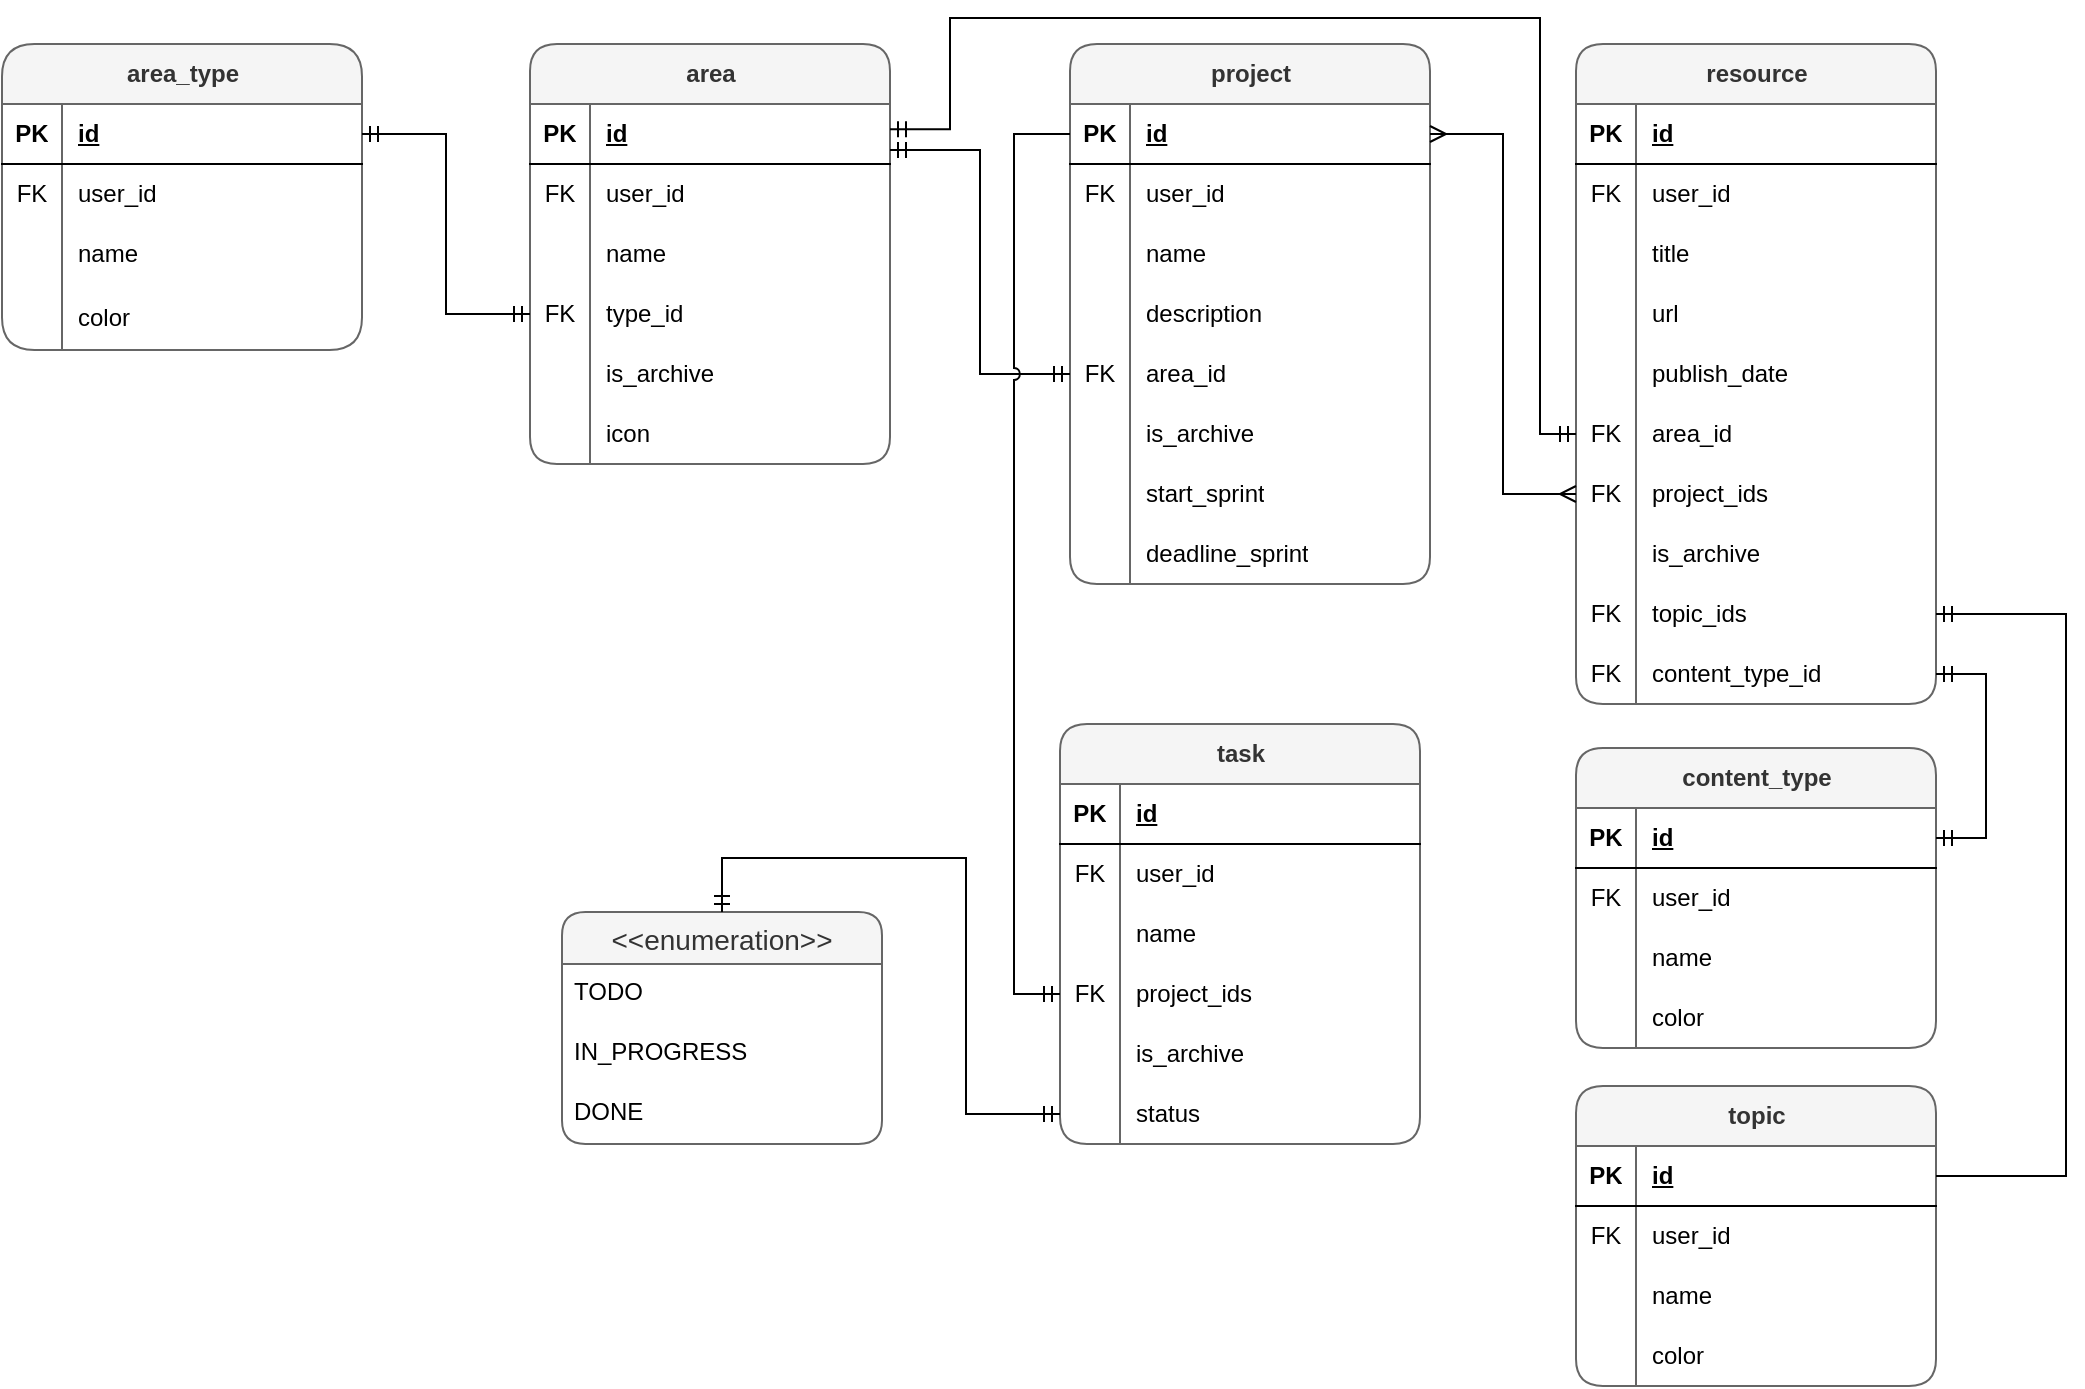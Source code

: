<mxfile version="24.5.3" type="github">
  <diagram name="Page-1" id="475lq_ZHObnLrSXJCvT6">
    <mxGraphModel dx="2850" dy="928" grid="0" gridSize="10" guides="1" tooltips="1" connect="1" arrows="1" fold="1" page="1" pageScale="1" pageWidth="1100" pageHeight="850" math="0" shadow="0">
      <root>
        <mxCell id="0" />
        <mxCell id="1" parent="0" />
        <mxCell id="WbMw0_wk4iSEC3Skr1HL-48" value="area" style="shape=table;startSize=30;container=1;collapsible=1;childLayout=tableLayout;fixedRows=1;rowLines=0;fontStyle=1;align=center;resizeLast=1;html=1;rounded=1;fillColor=#f5f5f5;fontColor=#333333;strokeColor=#666666;" vertex="1" parent="1">
          <mxGeometry x="-804" y="49" width="180" height="210" as="geometry" />
        </mxCell>
        <mxCell id="WbMw0_wk4iSEC3Skr1HL-49" value="" style="shape=tableRow;horizontal=0;startSize=0;swimlaneHead=0;swimlaneBody=0;fillColor=none;collapsible=0;dropTarget=0;points=[[0,0.5],[1,0.5]];portConstraint=eastwest;top=0;left=0;right=0;bottom=1;" vertex="1" parent="WbMw0_wk4iSEC3Skr1HL-48">
          <mxGeometry y="30" width="180" height="30" as="geometry" />
        </mxCell>
        <mxCell id="WbMw0_wk4iSEC3Skr1HL-50" value="PK" style="shape=partialRectangle;connectable=0;fillColor=none;top=0;left=0;bottom=0;right=0;fontStyle=1;overflow=hidden;whiteSpace=wrap;html=1;" vertex="1" parent="WbMw0_wk4iSEC3Skr1HL-49">
          <mxGeometry width="30" height="30" as="geometry">
            <mxRectangle width="30" height="30" as="alternateBounds" />
          </mxGeometry>
        </mxCell>
        <mxCell id="WbMw0_wk4iSEC3Skr1HL-51" value="id" style="shape=partialRectangle;connectable=0;fillColor=none;top=0;left=0;bottom=0;right=0;align=left;spacingLeft=6;fontStyle=5;overflow=hidden;whiteSpace=wrap;html=1;" vertex="1" parent="WbMw0_wk4iSEC3Skr1HL-49">
          <mxGeometry x="30" width="150" height="30" as="geometry">
            <mxRectangle width="150" height="30" as="alternateBounds" />
          </mxGeometry>
        </mxCell>
        <mxCell id="WbMw0_wk4iSEC3Skr1HL-52" value="" style="shape=tableRow;horizontal=0;startSize=0;swimlaneHead=0;swimlaneBody=0;fillColor=none;collapsible=0;dropTarget=0;points=[[0,0.5],[1,0.5]];portConstraint=eastwest;top=0;left=0;right=0;bottom=0;" vertex="1" parent="WbMw0_wk4iSEC3Skr1HL-48">
          <mxGeometry y="60" width="180" height="30" as="geometry" />
        </mxCell>
        <mxCell id="WbMw0_wk4iSEC3Skr1HL-53" value="FK" style="shape=partialRectangle;connectable=0;fillColor=none;top=0;left=0;bottom=0;right=0;editable=1;overflow=hidden;whiteSpace=wrap;html=1;" vertex="1" parent="WbMw0_wk4iSEC3Skr1HL-52">
          <mxGeometry width="30" height="30" as="geometry">
            <mxRectangle width="30" height="30" as="alternateBounds" />
          </mxGeometry>
        </mxCell>
        <mxCell id="WbMw0_wk4iSEC3Skr1HL-54" value="user_id" style="shape=partialRectangle;connectable=0;fillColor=none;top=0;left=0;bottom=0;right=0;align=left;spacingLeft=6;overflow=hidden;whiteSpace=wrap;html=1;" vertex="1" parent="WbMw0_wk4iSEC3Skr1HL-52">
          <mxGeometry x="30" width="150" height="30" as="geometry">
            <mxRectangle width="150" height="30" as="alternateBounds" />
          </mxGeometry>
        </mxCell>
        <mxCell id="WbMw0_wk4iSEC3Skr1HL-55" value="" style="shape=tableRow;horizontal=0;startSize=0;swimlaneHead=0;swimlaneBody=0;fillColor=none;collapsible=0;dropTarget=0;points=[[0,0.5],[1,0.5]];portConstraint=eastwest;top=0;left=0;right=0;bottom=0;" vertex="1" parent="WbMw0_wk4iSEC3Skr1HL-48">
          <mxGeometry y="90" width="180" height="30" as="geometry" />
        </mxCell>
        <mxCell id="WbMw0_wk4iSEC3Skr1HL-56" value="" style="shape=partialRectangle;connectable=0;fillColor=none;top=0;left=0;bottom=0;right=0;editable=1;overflow=hidden;whiteSpace=wrap;html=1;" vertex="1" parent="WbMw0_wk4iSEC3Skr1HL-55">
          <mxGeometry width="30" height="30" as="geometry">
            <mxRectangle width="30" height="30" as="alternateBounds" />
          </mxGeometry>
        </mxCell>
        <mxCell id="WbMw0_wk4iSEC3Skr1HL-57" value="name" style="shape=partialRectangle;connectable=0;fillColor=none;top=0;left=0;bottom=0;right=0;align=left;spacingLeft=6;overflow=hidden;whiteSpace=wrap;html=1;" vertex="1" parent="WbMw0_wk4iSEC3Skr1HL-55">
          <mxGeometry x="30" width="150" height="30" as="geometry">
            <mxRectangle width="150" height="30" as="alternateBounds" />
          </mxGeometry>
        </mxCell>
        <mxCell id="WbMw0_wk4iSEC3Skr1HL-58" value="" style="shape=tableRow;horizontal=0;startSize=0;swimlaneHead=0;swimlaneBody=0;fillColor=none;collapsible=0;dropTarget=0;points=[[0,0.5],[1,0.5]];portConstraint=eastwest;top=0;left=0;right=0;bottom=0;" vertex="1" parent="WbMw0_wk4iSEC3Skr1HL-48">
          <mxGeometry y="120" width="180" height="30" as="geometry" />
        </mxCell>
        <mxCell id="WbMw0_wk4iSEC3Skr1HL-59" value="FK" style="shape=partialRectangle;connectable=0;fillColor=none;top=0;left=0;bottom=0;right=0;editable=1;overflow=hidden;whiteSpace=wrap;html=1;" vertex="1" parent="WbMw0_wk4iSEC3Skr1HL-58">
          <mxGeometry width="30" height="30" as="geometry">
            <mxRectangle width="30" height="30" as="alternateBounds" />
          </mxGeometry>
        </mxCell>
        <mxCell id="WbMw0_wk4iSEC3Skr1HL-60" value="type_id" style="shape=partialRectangle;connectable=0;fillColor=none;top=0;left=0;bottom=0;right=0;align=left;spacingLeft=6;overflow=hidden;whiteSpace=wrap;html=1;" vertex="1" parent="WbMw0_wk4iSEC3Skr1HL-58">
          <mxGeometry x="30" width="150" height="30" as="geometry">
            <mxRectangle width="150" height="30" as="alternateBounds" />
          </mxGeometry>
        </mxCell>
        <mxCell id="WbMw0_wk4iSEC3Skr1HL-61" value="" style="shape=tableRow;horizontal=0;startSize=0;swimlaneHead=0;swimlaneBody=0;fillColor=none;collapsible=0;dropTarget=0;points=[[0,0.5],[1,0.5]];portConstraint=eastwest;top=0;left=0;right=0;bottom=0;" vertex="1" parent="WbMw0_wk4iSEC3Skr1HL-48">
          <mxGeometry y="150" width="180" height="30" as="geometry" />
        </mxCell>
        <mxCell id="WbMw0_wk4iSEC3Skr1HL-62" value="" style="shape=partialRectangle;connectable=0;fillColor=none;top=0;left=0;bottom=0;right=0;editable=1;overflow=hidden;whiteSpace=wrap;html=1;" vertex="1" parent="WbMw0_wk4iSEC3Skr1HL-61">
          <mxGeometry width="30" height="30" as="geometry">
            <mxRectangle width="30" height="30" as="alternateBounds" />
          </mxGeometry>
        </mxCell>
        <mxCell id="WbMw0_wk4iSEC3Skr1HL-63" value="is_archive" style="shape=partialRectangle;connectable=0;fillColor=none;top=0;left=0;bottom=0;right=0;align=left;spacingLeft=6;overflow=hidden;whiteSpace=wrap;html=1;" vertex="1" parent="WbMw0_wk4iSEC3Skr1HL-61">
          <mxGeometry x="30" width="150" height="30" as="geometry">
            <mxRectangle width="150" height="30" as="alternateBounds" />
          </mxGeometry>
        </mxCell>
        <mxCell id="WbMw0_wk4iSEC3Skr1HL-64" value="" style="shape=tableRow;horizontal=0;startSize=0;swimlaneHead=0;swimlaneBody=0;fillColor=none;collapsible=0;dropTarget=0;points=[[0,0.5],[1,0.5]];portConstraint=eastwest;top=0;left=0;right=0;bottom=0;" vertex="1" parent="WbMw0_wk4iSEC3Skr1HL-48">
          <mxGeometry y="180" width="180" height="30" as="geometry" />
        </mxCell>
        <mxCell id="WbMw0_wk4iSEC3Skr1HL-65" value="" style="shape=partialRectangle;connectable=0;fillColor=none;top=0;left=0;bottom=0;right=0;editable=1;overflow=hidden;whiteSpace=wrap;html=1;" vertex="1" parent="WbMw0_wk4iSEC3Skr1HL-64">
          <mxGeometry width="30" height="30" as="geometry">
            <mxRectangle width="30" height="30" as="alternateBounds" />
          </mxGeometry>
        </mxCell>
        <mxCell id="WbMw0_wk4iSEC3Skr1HL-66" value="icon" style="shape=partialRectangle;connectable=0;fillColor=none;top=0;left=0;bottom=0;right=0;align=left;spacingLeft=6;overflow=hidden;whiteSpace=wrap;html=1;" vertex="1" parent="WbMw0_wk4iSEC3Skr1HL-64">
          <mxGeometry x="30" width="150" height="30" as="geometry">
            <mxRectangle width="150" height="30" as="alternateBounds" />
          </mxGeometry>
        </mxCell>
        <mxCell id="WbMw0_wk4iSEC3Skr1HL-67" value="&lt;b&gt;area_type&lt;/b&gt;" style="shape=table;startSize=30;container=1;collapsible=1;childLayout=tableLayout;fixedRows=1;rowLines=0;fontStyle=1;align=center;resizeLast=1;html=1;rounded=1;fillColor=#f5f5f5;fontColor=#333333;strokeColor=#666666;arcSize=18;" vertex="1" parent="1">
          <mxGeometry x="-1068" y="49" width="180" height="153.0" as="geometry" />
        </mxCell>
        <mxCell id="WbMw0_wk4iSEC3Skr1HL-68" value="" style="shape=tableRow;horizontal=0;startSize=0;swimlaneHead=0;swimlaneBody=0;fillColor=none;collapsible=0;dropTarget=0;points=[[0,0.5],[1,0.5]];portConstraint=eastwest;top=0;left=0;right=0;bottom=1;" vertex="1" parent="WbMw0_wk4iSEC3Skr1HL-67">
          <mxGeometry y="30" width="180" height="30" as="geometry" />
        </mxCell>
        <mxCell id="WbMw0_wk4iSEC3Skr1HL-69" value="PK" style="shape=partialRectangle;connectable=0;fillColor=none;top=0;left=0;bottom=0;right=0;fontStyle=1;overflow=hidden;whiteSpace=wrap;html=1;" vertex="1" parent="WbMw0_wk4iSEC3Skr1HL-68">
          <mxGeometry width="30" height="30" as="geometry">
            <mxRectangle width="30" height="30" as="alternateBounds" />
          </mxGeometry>
        </mxCell>
        <mxCell id="WbMw0_wk4iSEC3Skr1HL-70" value="id" style="shape=partialRectangle;connectable=0;fillColor=none;top=0;left=0;bottom=0;right=0;align=left;spacingLeft=6;fontStyle=5;overflow=hidden;whiteSpace=wrap;html=1;" vertex="1" parent="WbMw0_wk4iSEC3Skr1HL-68">
          <mxGeometry x="30" width="150" height="30" as="geometry">
            <mxRectangle width="150" height="30" as="alternateBounds" />
          </mxGeometry>
        </mxCell>
        <mxCell id="WbMw0_wk4iSEC3Skr1HL-71" value="" style="shape=tableRow;horizontal=0;startSize=0;swimlaneHead=0;swimlaneBody=0;fillColor=none;collapsible=0;dropTarget=0;points=[[0,0.5],[1,0.5]];portConstraint=eastwest;top=0;left=0;right=0;bottom=0;" vertex="1" parent="WbMw0_wk4iSEC3Skr1HL-67">
          <mxGeometry y="60" width="180" height="30" as="geometry" />
        </mxCell>
        <mxCell id="WbMw0_wk4iSEC3Skr1HL-72" value="FK" style="shape=partialRectangle;connectable=0;fillColor=none;top=0;left=0;bottom=0;right=0;editable=1;overflow=hidden;whiteSpace=wrap;html=1;" vertex="1" parent="WbMw0_wk4iSEC3Skr1HL-71">
          <mxGeometry width="30" height="30" as="geometry">
            <mxRectangle width="30" height="30" as="alternateBounds" />
          </mxGeometry>
        </mxCell>
        <mxCell id="WbMw0_wk4iSEC3Skr1HL-73" value="user_id" style="shape=partialRectangle;connectable=0;fillColor=none;top=0;left=0;bottom=0;right=0;align=left;spacingLeft=6;overflow=hidden;whiteSpace=wrap;html=1;" vertex="1" parent="WbMw0_wk4iSEC3Skr1HL-71">
          <mxGeometry x="30" width="150" height="30" as="geometry">
            <mxRectangle width="150" height="30" as="alternateBounds" />
          </mxGeometry>
        </mxCell>
        <mxCell id="WbMw0_wk4iSEC3Skr1HL-74" value="" style="shape=tableRow;horizontal=0;startSize=0;swimlaneHead=0;swimlaneBody=0;fillColor=none;collapsible=0;dropTarget=0;points=[[0,0.5],[1,0.5]];portConstraint=eastwest;top=0;left=0;right=0;bottom=0;" vertex="1" parent="WbMw0_wk4iSEC3Skr1HL-67">
          <mxGeometry y="90" width="180" height="30" as="geometry" />
        </mxCell>
        <mxCell id="WbMw0_wk4iSEC3Skr1HL-75" value="" style="shape=partialRectangle;connectable=0;fillColor=none;top=0;left=0;bottom=0;right=0;editable=1;overflow=hidden;whiteSpace=wrap;html=1;" vertex="1" parent="WbMw0_wk4iSEC3Skr1HL-74">
          <mxGeometry width="30" height="30" as="geometry">
            <mxRectangle width="30" height="30" as="alternateBounds" />
          </mxGeometry>
        </mxCell>
        <mxCell id="WbMw0_wk4iSEC3Skr1HL-76" value="name" style="shape=partialRectangle;connectable=0;fillColor=none;top=0;left=0;bottom=0;right=0;align=left;spacingLeft=6;overflow=hidden;whiteSpace=wrap;html=1;" vertex="1" parent="WbMw0_wk4iSEC3Skr1HL-74">
          <mxGeometry x="30" width="150" height="30" as="geometry">
            <mxRectangle width="150" height="30" as="alternateBounds" />
          </mxGeometry>
        </mxCell>
        <mxCell id="WbMw0_wk4iSEC3Skr1HL-77" value="" style="shape=tableRow;horizontal=0;startSize=0;swimlaneHead=0;swimlaneBody=0;fillColor=none;collapsible=0;dropTarget=0;points=[[0,0.5],[1,0.5]];portConstraint=eastwest;top=0;left=0;right=0;bottom=0;" vertex="1" parent="WbMw0_wk4iSEC3Skr1HL-67">
          <mxGeometry y="120" width="180" height="33" as="geometry" />
        </mxCell>
        <mxCell id="WbMw0_wk4iSEC3Skr1HL-78" value="" style="shape=partialRectangle;connectable=0;fillColor=none;top=0;left=0;bottom=0;right=0;editable=1;overflow=hidden;whiteSpace=wrap;html=1;" vertex="1" parent="WbMw0_wk4iSEC3Skr1HL-77">
          <mxGeometry width="30" height="33" as="geometry">
            <mxRectangle width="30" height="33" as="alternateBounds" />
          </mxGeometry>
        </mxCell>
        <mxCell id="WbMw0_wk4iSEC3Skr1HL-79" value="color" style="shape=partialRectangle;connectable=0;fillColor=none;top=0;left=0;bottom=0;right=0;align=left;spacingLeft=6;overflow=hidden;whiteSpace=wrap;html=1;" vertex="1" parent="WbMw0_wk4iSEC3Skr1HL-77">
          <mxGeometry x="30" width="150" height="33" as="geometry">
            <mxRectangle width="150" height="33" as="alternateBounds" />
          </mxGeometry>
        </mxCell>
        <mxCell id="WbMw0_wk4iSEC3Skr1HL-86" value="" style="edgeStyle=orthogonalEdgeStyle;fontSize=12;html=1;endArrow=ERmandOne;startArrow=ERmandOne;rounded=0;exitX=1;exitY=0.5;exitDx=0;exitDy=0;" edge="1" parent="1" source="WbMw0_wk4iSEC3Skr1HL-68" target="WbMw0_wk4iSEC3Skr1HL-58">
          <mxGeometry width="100" height="100" relative="1" as="geometry">
            <mxPoint x="-939" y="202.5" as="sourcePoint" />
            <mxPoint x="-839" y="102.5" as="targetPoint" />
          </mxGeometry>
        </mxCell>
        <mxCell id="WbMw0_wk4iSEC3Skr1HL-87" value="project" style="shape=table;startSize=30;container=1;collapsible=1;childLayout=tableLayout;fixedRows=1;rowLines=0;fontStyle=1;align=center;resizeLast=1;html=1;rounded=1;fillColor=#f5f5f5;fontColor=#333333;strokeColor=#666666;" vertex="1" parent="1">
          <mxGeometry x="-534" y="49" width="180" height="270" as="geometry" />
        </mxCell>
        <mxCell id="WbMw0_wk4iSEC3Skr1HL-88" value="" style="shape=tableRow;horizontal=0;startSize=0;swimlaneHead=0;swimlaneBody=0;fillColor=none;collapsible=0;dropTarget=0;points=[[0,0.5],[1,0.5]];portConstraint=eastwest;top=0;left=0;right=0;bottom=1;" vertex="1" parent="WbMw0_wk4iSEC3Skr1HL-87">
          <mxGeometry y="30" width="180" height="30" as="geometry" />
        </mxCell>
        <mxCell id="WbMw0_wk4iSEC3Skr1HL-89" value="PK" style="shape=partialRectangle;connectable=0;fillColor=none;top=0;left=0;bottom=0;right=0;fontStyle=1;overflow=hidden;whiteSpace=wrap;html=1;" vertex="1" parent="WbMw0_wk4iSEC3Skr1HL-88">
          <mxGeometry width="30" height="30" as="geometry">
            <mxRectangle width="30" height="30" as="alternateBounds" />
          </mxGeometry>
        </mxCell>
        <mxCell id="WbMw0_wk4iSEC3Skr1HL-90" value="id" style="shape=partialRectangle;connectable=0;fillColor=none;top=0;left=0;bottom=0;right=0;align=left;spacingLeft=6;fontStyle=5;overflow=hidden;whiteSpace=wrap;html=1;" vertex="1" parent="WbMw0_wk4iSEC3Skr1HL-88">
          <mxGeometry x="30" width="150" height="30" as="geometry">
            <mxRectangle width="150" height="30" as="alternateBounds" />
          </mxGeometry>
        </mxCell>
        <mxCell id="WbMw0_wk4iSEC3Skr1HL-91" value="" style="shape=tableRow;horizontal=0;startSize=0;swimlaneHead=0;swimlaneBody=0;fillColor=none;collapsible=0;dropTarget=0;points=[[0,0.5],[1,0.5]];portConstraint=eastwest;top=0;left=0;right=0;bottom=0;" vertex="1" parent="WbMw0_wk4iSEC3Skr1HL-87">
          <mxGeometry y="60" width="180" height="30" as="geometry" />
        </mxCell>
        <mxCell id="WbMw0_wk4iSEC3Skr1HL-92" value="FK" style="shape=partialRectangle;connectable=0;fillColor=none;top=0;left=0;bottom=0;right=0;editable=1;overflow=hidden;whiteSpace=wrap;html=1;" vertex="1" parent="WbMw0_wk4iSEC3Skr1HL-91">
          <mxGeometry width="30" height="30" as="geometry">
            <mxRectangle width="30" height="30" as="alternateBounds" />
          </mxGeometry>
        </mxCell>
        <mxCell id="WbMw0_wk4iSEC3Skr1HL-93" value="user_id" style="shape=partialRectangle;connectable=0;fillColor=none;top=0;left=0;bottom=0;right=0;align=left;spacingLeft=6;overflow=hidden;whiteSpace=wrap;html=1;" vertex="1" parent="WbMw0_wk4iSEC3Skr1HL-91">
          <mxGeometry x="30" width="150" height="30" as="geometry">
            <mxRectangle width="150" height="30" as="alternateBounds" />
          </mxGeometry>
        </mxCell>
        <mxCell id="WbMw0_wk4iSEC3Skr1HL-94" value="" style="shape=tableRow;horizontal=0;startSize=0;swimlaneHead=0;swimlaneBody=0;fillColor=none;collapsible=0;dropTarget=0;points=[[0,0.5],[1,0.5]];portConstraint=eastwest;top=0;left=0;right=0;bottom=0;" vertex="1" parent="WbMw0_wk4iSEC3Skr1HL-87">
          <mxGeometry y="90" width="180" height="30" as="geometry" />
        </mxCell>
        <mxCell id="WbMw0_wk4iSEC3Skr1HL-95" value="" style="shape=partialRectangle;connectable=0;fillColor=none;top=0;left=0;bottom=0;right=0;editable=1;overflow=hidden;whiteSpace=wrap;html=1;" vertex="1" parent="WbMw0_wk4iSEC3Skr1HL-94">
          <mxGeometry width="30" height="30" as="geometry">
            <mxRectangle width="30" height="30" as="alternateBounds" />
          </mxGeometry>
        </mxCell>
        <mxCell id="WbMw0_wk4iSEC3Skr1HL-96" value="name" style="shape=partialRectangle;connectable=0;fillColor=none;top=0;left=0;bottom=0;right=0;align=left;spacingLeft=6;overflow=hidden;whiteSpace=wrap;html=1;" vertex="1" parent="WbMw0_wk4iSEC3Skr1HL-94">
          <mxGeometry x="30" width="150" height="30" as="geometry">
            <mxRectangle width="150" height="30" as="alternateBounds" />
          </mxGeometry>
        </mxCell>
        <mxCell id="WbMw0_wk4iSEC3Skr1HL-97" value="" style="shape=tableRow;horizontal=0;startSize=0;swimlaneHead=0;swimlaneBody=0;fillColor=none;collapsible=0;dropTarget=0;points=[[0,0.5],[1,0.5]];portConstraint=eastwest;top=0;left=0;right=0;bottom=0;" vertex="1" parent="WbMw0_wk4iSEC3Skr1HL-87">
          <mxGeometry y="120" width="180" height="30" as="geometry" />
        </mxCell>
        <mxCell id="WbMw0_wk4iSEC3Skr1HL-98" value="" style="shape=partialRectangle;connectable=0;fillColor=none;top=0;left=0;bottom=0;right=0;editable=1;overflow=hidden;whiteSpace=wrap;html=1;" vertex="1" parent="WbMw0_wk4iSEC3Skr1HL-97">
          <mxGeometry width="30" height="30" as="geometry">
            <mxRectangle width="30" height="30" as="alternateBounds" />
          </mxGeometry>
        </mxCell>
        <mxCell id="WbMw0_wk4iSEC3Skr1HL-99" value="description" style="shape=partialRectangle;connectable=0;fillColor=none;top=0;left=0;bottom=0;right=0;align=left;spacingLeft=6;overflow=hidden;whiteSpace=wrap;html=1;" vertex="1" parent="WbMw0_wk4iSEC3Skr1HL-97">
          <mxGeometry x="30" width="150" height="30" as="geometry">
            <mxRectangle width="150" height="30" as="alternateBounds" />
          </mxGeometry>
        </mxCell>
        <mxCell id="WbMw0_wk4iSEC3Skr1HL-100" value="" style="shape=tableRow;horizontal=0;startSize=0;swimlaneHead=0;swimlaneBody=0;fillColor=none;collapsible=0;dropTarget=0;points=[[0,0.5],[1,0.5]];portConstraint=eastwest;top=0;left=0;right=0;bottom=0;" vertex="1" parent="WbMw0_wk4iSEC3Skr1HL-87">
          <mxGeometry y="150" width="180" height="30" as="geometry" />
        </mxCell>
        <mxCell id="WbMw0_wk4iSEC3Skr1HL-101" value="FK" style="shape=partialRectangle;connectable=0;fillColor=none;top=0;left=0;bottom=0;right=0;editable=1;overflow=hidden;whiteSpace=wrap;html=1;" vertex="1" parent="WbMw0_wk4iSEC3Skr1HL-100">
          <mxGeometry width="30" height="30" as="geometry">
            <mxRectangle width="30" height="30" as="alternateBounds" />
          </mxGeometry>
        </mxCell>
        <mxCell id="WbMw0_wk4iSEC3Skr1HL-102" value="area_id" style="shape=partialRectangle;connectable=0;fillColor=none;top=0;left=0;bottom=0;right=0;align=left;spacingLeft=6;overflow=hidden;whiteSpace=wrap;html=1;" vertex="1" parent="WbMw0_wk4iSEC3Skr1HL-100">
          <mxGeometry x="30" width="150" height="30" as="geometry">
            <mxRectangle width="150" height="30" as="alternateBounds" />
          </mxGeometry>
        </mxCell>
        <mxCell id="WbMw0_wk4iSEC3Skr1HL-103" value="" style="shape=tableRow;horizontal=0;startSize=0;swimlaneHead=0;swimlaneBody=0;fillColor=none;collapsible=0;dropTarget=0;points=[[0,0.5],[1,0.5]];portConstraint=eastwest;top=0;left=0;right=0;bottom=0;" vertex="1" parent="WbMw0_wk4iSEC3Skr1HL-87">
          <mxGeometry y="180" width="180" height="30" as="geometry" />
        </mxCell>
        <mxCell id="WbMw0_wk4iSEC3Skr1HL-104" value="" style="shape=partialRectangle;connectable=0;fillColor=none;top=0;left=0;bottom=0;right=0;editable=1;overflow=hidden;whiteSpace=wrap;html=1;" vertex="1" parent="WbMw0_wk4iSEC3Skr1HL-103">
          <mxGeometry width="30" height="30" as="geometry">
            <mxRectangle width="30" height="30" as="alternateBounds" />
          </mxGeometry>
        </mxCell>
        <mxCell id="WbMw0_wk4iSEC3Skr1HL-105" value="is_archive" style="shape=partialRectangle;connectable=0;fillColor=none;top=0;left=0;bottom=0;right=0;align=left;spacingLeft=6;overflow=hidden;whiteSpace=wrap;html=1;" vertex="1" parent="WbMw0_wk4iSEC3Skr1HL-103">
          <mxGeometry x="30" width="150" height="30" as="geometry">
            <mxRectangle width="150" height="30" as="alternateBounds" />
          </mxGeometry>
        </mxCell>
        <mxCell id="WbMw0_wk4iSEC3Skr1HL-240" value="" style="shape=tableRow;horizontal=0;startSize=0;swimlaneHead=0;swimlaneBody=0;fillColor=none;collapsible=0;dropTarget=0;points=[[0,0.5],[1,0.5]];portConstraint=eastwest;top=0;left=0;right=0;bottom=0;" vertex="1" parent="WbMw0_wk4iSEC3Skr1HL-87">
          <mxGeometry y="210" width="180" height="30" as="geometry" />
        </mxCell>
        <mxCell id="WbMw0_wk4iSEC3Skr1HL-241" value="" style="shape=partialRectangle;connectable=0;fillColor=none;top=0;left=0;bottom=0;right=0;editable=1;overflow=hidden;whiteSpace=wrap;html=1;" vertex="1" parent="WbMw0_wk4iSEC3Skr1HL-240">
          <mxGeometry width="30" height="30" as="geometry">
            <mxRectangle width="30" height="30" as="alternateBounds" />
          </mxGeometry>
        </mxCell>
        <mxCell id="WbMw0_wk4iSEC3Skr1HL-242" value="start_sprint" style="shape=partialRectangle;connectable=0;fillColor=none;top=0;left=0;bottom=0;right=0;align=left;spacingLeft=6;overflow=hidden;whiteSpace=wrap;html=1;" vertex="1" parent="WbMw0_wk4iSEC3Skr1HL-240">
          <mxGeometry x="30" width="150" height="30" as="geometry">
            <mxRectangle width="150" height="30" as="alternateBounds" />
          </mxGeometry>
        </mxCell>
        <mxCell id="WbMw0_wk4iSEC3Skr1HL-243" value="" style="shape=tableRow;horizontal=0;startSize=0;swimlaneHead=0;swimlaneBody=0;fillColor=none;collapsible=0;dropTarget=0;points=[[0,0.5],[1,0.5]];portConstraint=eastwest;top=0;left=0;right=0;bottom=0;" vertex="1" parent="WbMw0_wk4iSEC3Skr1HL-87">
          <mxGeometry y="240" width="180" height="30" as="geometry" />
        </mxCell>
        <mxCell id="WbMw0_wk4iSEC3Skr1HL-244" value="" style="shape=partialRectangle;connectable=0;fillColor=none;top=0;left=0;bottom=0;right=0;editable=1;overflow=hidden;whiteSpace=wrap;html=1;" vertex="1" parent="WbMw0_wk4iSEC3Skr1HL-243">
          <mxGeometry width="30" height="30" as="geometry">
            <mxRectangle width="30" height="30" as="alternateBounds" />
          </mxGeometry>
        </mxCell>
        <mxCell id="WbMw0_wk4iSEC3Skr1HL-245" value="deadline_sprint" style="shape=partialRectangle;connectable=0;fillColor=none;top=0;left=0;bottom=0;right=0;align=left;spacingLeft=6;overflow=hidden;whiteSpace=wrap;html=1;" vertex="1" parent="WbMw0_wk4iSEC3Skr1HL-243">
          <mxGeometry x="30" width="150" height="30" as="geometry">
            <mxRectangle width="150" height="30" as="alternateBounds" />
          </mxGeometry>
        </mxCell>
        <mxCell id="WbMw0_wk4iSEC3Skr1HL-107" value="" style="edgeStyle=orthogonalEdgeStyle;fontSize=12;html=1;endArrow=ERmandOne;startArrow=ERmandOne;rounded=0;" edge="1" parent="1" source="WbMw0_wk4iSEC3Skr1HL-100">
          <mxGeometry width="100" height="100" relative="1" as="geometry">
            <mxPoint x="-763" y="325.5" as="sourcePoint" />
            <mxPoint x="-624" y="102" as="targetPoint" />
            <Array as="points">
              <mxPoint x="-579" y="214" />
              <mxPoint x="-579" y="102" />
              <mxPoint x="-624" y="102" />
            </Array>
          </mxGeometry>
        </mxCell>
        <mxCell id="WbMw0_wk4iSEC3Skr1HL-108" value="resource" style="shape=table;startSize=30;container=1;collapsible=1;childLayout=tableLayout;fixedRows=1;rowLines=0;fontStyle=1;align=center;resizeLast=1;html=1;rounded=1;fillColor=#f5f5f5;fontColor=#333333;strokeColor=#666666;" vertex="1" parent="1">
          <mxGeometry x="-281" y="49" width="180" height="330" as="geometry" />
        </mxCell>
        <mxCell id="WbMw0_wk4iSEC3Skr1HL-109" value="" style="shape=tableRow;horizontal=0;startSize=0;swimlaneHead=0;swimlaneBody=0;fillColor=none;collapsible=0;dropTarget=0;points=[[0,0.5],[1,0.5]];portConstraint=eastwest;top=0;left=0;right=0;bottom=1;" vertex="1" parent="WbMw0_wk4iSEC3Skr1HL-108">
          <mxGeometry y="30" width="180" height="30" as="geometry" />
        </mxCell>
        <mxCell id="WbMw0_wk4iSEC3Skr1HL-110" value="PK" style="shape=partialRectangle;connectable=0;fillColor=none;top=0;left=0;bottom=0;right=0;fontStyle=1;overflow=hidden;whiteSpace=wrap;html=1;" vertex="1" parent="WbMw0_wk4iSEC3Skr1HL-109">
          <mxGeometry width="30" height="30" as="geometry">
            <mxRectangle width="30" height="30" as="alternateBounds" />
          </mxGeometry>
        </mxCell>
        <mxCell id="WbMw0_wk4iSEC3Skr1HL-111" value="id" style="shape=partialRectangle;connectable=0;fillColor=none;top=0;left=0;bottom=0;right=0;align=left;spacingLeft=6;fontStyle=5;overflow=hidden;whiteSpace=wrap;html=1;" vertex="1" parent="WbMw0_wk4iSEC3Skr1HL-109">
          <mxGeometry x="30" width="150" height="30" as="geometry">
            <mxRectangle width="150" height="30" as="alternateBounds" />
          </mxGeometry>
        </mxCell>
        <mxCell id="WbMw0_wk4iSEC3Skr1HL-112" value="" style="shape=tableRow;horizontal=0;startSize=0;swimlaneHead=0;swimlaneBody=0;fillColor=none;collapsible=0;dropTarget=0;points=[[0,0.5],[1,0.5]];portConstraint=eastwest;top=0;left=0;right=0;bottom=0;" vertex="1" parent="WbMw0_wk4iSEC3Skr1HL-108">
          <mxGeometry y="60" width="180" height="30" as="geometry" />
        </mxCell>
        <mxCell id="WbMw0_wk4iSEC3Skr1HL-113" value="FK" style="shape=partialRectangle;connectable=0;fillColor=none;top=0;left=0;bottom=0;right=0;editable=1;overflow=hidden;whiteSpace=wrap;html=1;" vertex="1" parent="WbMw0_wk4iSEC3Skr1HL-112">
          <mxGeometry width="30" height="30" as="geometry">
            <mxRectangle width="30" height="30" as="alternateBounds" />
          </mxGeometry>
        </mxCell>
        <mxCell id="WbMw0_wk4iSEC3Skr1HL-114" value="user_id" style="shape=partialRectangle;connectable=0;fillColor=none;top=0;left=0;bottom=0;right=0;align=left;spacingLeft=6;overflow=hidden;whiteSpace=wrap;html=1;" vertex="1" parent="WbMw0_wk4iSEC3Skr1HL-112">
          <mxGeometry x="30" width="150" height="30" as="geometry">
            <mxRectangle width="150" height="30" as="alternateBounds" />
          </mxGeometry>
        </mxCell>
        <mxCell id="WbMw0_wk4iSEC3Skr1HL-115" value="" style="shape=tableRow;horizontal=0;startSize=0;swimlaneHead=0;swimlaneBody=0;fillColor=none;collapsible=0;dropTarget=0;points=[[0,0.5],[1,0.5]];portConstraint=eastwest;top=0;left=0;right=0;bottom=0;" vertex="1" parent="WbMw0_wk4iSEC3Skr1HL-108">
          <mxGeometry y="90" width="180" height="30" as="geometry" />
        </mxCell>
        <mxCell id="WbMw0_wk4iSEC3Skr1HL-116" value="" style="shape=partialRectangle;connectable=0;fillColor=none;top=0;left=0;bottom=0;right=0;editable=1;overflow=hidden;whiteSpace=wrap;html=1;" vertex="1" parent="WbMw0_wk4iSEC3Skr1HL-115">
          <mxGeometry width="30" height="30" as="geometry">
            <mxRectangle width="30" height="30" as="alternateBounds" />
          </mxGeometry>
        </mxCell>
        <mxCell id="WbMw0_wk4iSEC3Skr1HL-117" value="title" style="shape=partialRectangle;connectable=0;fillColor=none;top=0;left=0;bottom=0;right=0;align=left;spacingLeft=6;overflow=hidden;whiteSpace=wrap;html=1;" vertex="1" parent="WbMw0_wk4iSEC3Skr1HL-115">
          <mxGeometry x="30" width="150" height="30" as="geometry">
            <mxRectangle width="150" height="30" as="alternateBounds" />
          </mxGeometry>
        </mxCell>
        <mxCell id="WbMw0_wk4iSEC3Skr1HL-234" value="" style="shape=tableRow;horizontal=0;startSize=0;swimlaneHead=0;swimlaneBody=0;fillColor=none;collapsible=0;dropTarget=0;points=[[0,0.5],[1,0.5]];portConstraint=eastwest;top=0;left=0;right=0;bottom=0;" vertex="1" parent="WbMw0_wk4iSEC3Skr1HL-108">
          <mxGeometry y="120" width="180" height="30" as="geometry" />
        </mxCell>
        <mxCell id="WbMw0_wk4iSEC3Skr1HL-235" value="" style="shape=partialRectangle;connectable=0;fillColor=none;top=0;left=0;bottom=0;right=0;editable=1;overflow=hidden;whiteSpace=wrap;html=1;" vertex="1" parent="WbMw0_wk4iSEC3Skr1HL-234">
          <mxGeometry width="30" height="30" as="geometry">
            <mxRectangle width="30" height="30" as="alternateBounds" />
          </mxGeometry>
        </mxCell>
        <mxCell id="WbMw0_wk4iSEC3Skr1HL-236" value="url" style="shape=partialRectangle;connectable=0;fillColor=none;top=0;left=0;bottom=0;right=0;align=left;spacingLeft=6;overflow=hidden;whiteSpace=wrap;html=1;" vertex="1" parent="WbMw0_wk4iSEC3Skr1HL-234">
          <mxGeometry x="30" width="150" height="30" as="geometry">
            <mxRectangle width="150" height="30" as="alternateBounds" />
          </mxGeometry>
        </mxCell>
        <mxCell id="WbMw0_wk4iSEC3Skr1HL-237" value="" style="shape=tableRow;horizontal=0;startSize=0;swimlaneHead=0;swimlaneBody=0;fillColor=none;collapsible=0;dropTarget=0;points=[[0,0.5],[1,0.5]];portConstraint=eastwest;top=0;left=0;right=0;bottom=0;" vertex="1" parent="WbMw0_wk4iSEC3Skr1HL-108">
          <mxGeometry y="150" width="180" height="30" as="geometry" />
        </mxCell>
        <mxCell id="WbMw0_wk4iSEC3Skr1HL-238" value="" style="shape=partialRectangle;connectable=0;fillColor=none;top=0;left=0;bottom=0;right=0;editable=1;overflow=hidden;whiteSpace=wrap;html=1;" vertex="1" parent="WbMw0_wk4iSEC3Skr1HL-237">
          <mxGeometry width="30" height="30" as="geometry">
            <mxRectangle width="30" height="30" as="alternateBounds" />
          </mxGeometry>
        </mxCell>
        <mxCell id="WbMw0_wk4iSEC3Skr1HL-239" value="publish_date" style="shape=partialRectangle;connectable=0;fillColor=none;top=0;left=0;bottom=0;right=0;align=left;spacingLeft=6;overflow=hidden;whiteSpace=wrap;html=1;" vertex="1" parent="WbMw0_wk4iSEC3Skr1HL-237">
          <mxGeometry x="30" width="150" height="30" as="geometry">
            <mxRectangle width="150" height="30" as="alternateBounds" />
          </mxGeometry>
        </mxCell>
        <mxCell id="WbMw0_wk4iSEC3Skr1HL-121" value="" style="shape=tableRow;horizontal=0;startSize=0;swimlaneHead=0;swimlaneBody=0;fillColor=none;collapsible=0;dropTarget=0;points=[[0,0.5],[1,0.5]];portConstraint=eastwest;top=0;left=0;right=0;bottom=0;" vertex="1" parent="WbMw0_wk4iSEC3Skr1HL-108">
          <mxGeometry y="180" width="180" height="30" as="geometry" />
        </mxCell>
        <mxCell id="WbMw0_wk4iSEC3Skr1HL-122" value="FK" style="shape=partialRectangle;connectable=0;fillColor=none;top=0;left=0;bottom=0;right=0;editable=1;overflow=hidden;whiteSpace=wrap;html=1;" vertex="1" parent="WbMw0_wk4iSEC3Skr1HL-121">
          <mxGeometry width="30" height="30" as="geometry">
            <mxRectangle width="30" height="30" as="alternateBounds" />
          </mxGeometry>
        </mxCell>
        <mxCell id="WbMw0_wk4iSEC3Skr1HL-123" value="area_id" style="shape=partialRectangle;connectable=0;fillColor=none;top=0;left=0;bottom=0;right=0;align=left;spacingLeft=6;overflow=hidden;whiteSpace=wrap;html=1;" vertex="1" parent="WbMw0_wk4iSEC3Skr1HL-121">
          <mxGeometry x="30" width="150" height="30" as="geometry">
            <mxRectangle width="150" height="30" as="alternateBounds" />
          </mxGeometry>
        </mxCell>
        <mxCell id="WbMw0_wk4iSEC3Skr1HL-137" value="" style="shape=tableRow;horizontal=0;startSize=0;swimlaneHead=0;swimlaneBody=0;fillColor=none;collapsible=0;dropTarget=0;points=[[0,0.5],[1,0.5]];portConstraint=eastwest;top=0;left=0;right=0;bottom=0;" vertex="1" parent="WbMw0_wk4iSEC3Skr1HL-108">
          <mxGeometry y="210" width="180" height="30" as="geometry" />
        </mxCell>
        <mxCell id="WbMw0_wk4iSEC3Skr1HL-138" value="FK" style="shape=partialRectangle;connectable=0;fillColor=none;top=0;left=0;bottom=0;right=0;editable=1;overflow=hidden;whiteSpace=wrap;html=1;" vertex="1" parent="WbMw0_wk4iSEC3Skr1HL-137">
          <mxGeometry width="30" height="30" as="geometry">
            <mxRectangle width="30" height="30" as="alternateBounds" />
          </mxGeometry>
        </mxCell>
        <mxCell id="WbMw0_wk4iSEC3Skr1HL-139" value="project_ids" style="shape=partialRectangle;connectable=0;fillColor=none;top=0;left=0;bottom=0;right=0;align=left;spacingLeft=6;overflow=hidden;whiteSpace=wrap;html=1;" vertex="1" parent="WbMw0_wk4iSEC3Skr1HL-137">
          <mxGeometry x="30" width="150" height="30" as="geometry">
            <mxRectangle width="150" height="30" as="alternateBounds" />
          </mxGeometry>
        </mxCell>
        <mxCell id="WbMw0_wk4iSEC3Skr1HL-124" value="" style="shape=tableRow;horizontal=0;startSize=0;swimlaneHead=0;swimlaneBody=0;fillColor=none;collapsible=0;dropTarget=0;points=[[0,0.5],[1,0.5]];portConstraint=eastwest;top=0;left=0;right=0;bottom=0;" vertex="1" parent="WbMw0_wk4iSEC3Skr1HL-108">
          <mxGeometry y="240" width="180" height="30" as="geometry" />
        </mxCell>
        <mxCell id="WbMw0_wk4iSEC3Skr1HL-125" value="" style="shape=partialRectangle;connectable=0;fillColor=none;top=0;left=0;bottom=0;right=0;editable=1;overflow=hidden;whiteSpace=wrap;html=1;" vertex="1" parent="WbMw0_wk4iSEC3Skr1HL-124">
          <mxGeometry width="30" height="30" as="geometry">
            <mxRectangle width="30" height="30" as="alternateBounds" />
          </mxGeometry>
        </mxCell>
        <mxCell id="WbMw0_wk4iSEC3Skr1HL-126" value="is_archive" style="shape=partialRectangle;connectable=0;fillColor=none;top=0;left=0;bottom=0;right=0;align=left;spacingLeft=6;overflow=hidden;whiteSpace=wrap;html=1;" vertex="1" parent="WbMw0_wk4iSEC3Skr1HL-124">
          <mxGeometry x="30" width="150" height="30" as="geometry">
            <mxRectangle width="150" height="30" as="alternateBounds" />
          </mxGeometry>
        </mxCell>
        <mxCell id="WbMw0_wk4iSEC3Skr1HL-140" value="" style="shape=tableRow;horizontal=0;startSize=0;swimlaneHead=0;swimlaneBody=0;fillColor=none;collapsible=0;dropTarget=0;points=[[0,0.5],[1,0.5]];portConstraint=eastwest;top=0;left=0;right=0;bottom=0;" vertex="1" parent="WbMw0_wk4iSEC3Skr1HL-108">
          <mxGeometry y="270" width="180" height="30" as="geometry" />
        </mxCell>
        <mxCell id="WbMw0_wk4iSEC3Skr1HL-141" value="FK" style="shape=partialRectangle;connectable=0;fillColor=none;top=0;left=0;bottom=0;right=0;editable=1;overflow=hidden;whiteSpace=wrap;html=1;" vertex="1" parent="WbMw0_wk4iSEC3Skr1HL-140">
          <mxGeometry width="30" height="30" as="geometry">
            <mxRectangle width="30" height="30" as="alternateBounds" />
          </mxGeometry>
        </mxCell>
        <mxCell id="WbMw0_wk4iSEC3Skr1HL-142" value="topic_ids" style="shape=partialRectangle;connectable=0;fillColor=none;top=0;left=0;bottom=0;right=0;align=left;spacingLeft=6;overflow=hidden;whiteSpace=wrap;html=1;" vertex="1" parent="WbMw0_wk4iSEC3Skr1HL-140">
          <mxGeometry x="30" width="150" height="30" as="geometry">
            <mxRectangle width="150" height="30" as="alternateBounds" />
          </mxGeometry>
        </mxCell>
        <mxCell id="WbMw0_wk4iSEC3Skr1HL-259" value="" style="shape=tableRow;horizontal=0;startSize=0;swimlaneHead=0;swimlaneBody=0;fillColor=none;collapsible=0;dropTarget=0;points=[[0,0.5],[1,0.5]];portConstraint=eastwest;top=0;left=0;right=0;bottom=0;" vertex="1" parent="WbMw0_wk4iSEC3Skr1HL-108">
          <mxGeometry y="300" width="180" height="30" as="geometry" />
        </mxCell>
        <mxCell id="WbMw0_wk4iSEC3Skr1HL-260" value="FK" style="shape=partialRectangle;connectable=0;fillColor=none;top=0;left=0;bottom=0;right=0;editable=1;overflow=hidden;whiteSpace=wrap;html=1;" vertex="1" parent="WbMw0_wk4iSEC3Skr1HL-259">
          <mxGeometry width="30" height="30" as="geometry">
            <mxRectangle width="30" height="30" as="alternateBounds" />
          </mxGeometry>
        </mxCell>
        <mxCell id="WbMw0_wk4iSEC3Skr1HL-261" value="content_type_id" style="shape=partialRectangle;connectable=0;fillColor=none;top=0;left=0;bottom=0;right=0;align=left;spacingLeft=6;overflow=hidden;whiteSpace=wrap;html=1;" vertex="1" parent="WbMw0_wk4iSEC3Skr1HL-259">
          <mxGeometry x="30" width="150" height="30" as="geometry">
            <mxRectangle width="150" height="30" as="alternateBounds" />
          </mxGeometry>
        </mxCell>
        <mxCell id="WbMw0_wk4iSEC3Skr1HL-143" value="topic" style="shape=table;startSize=30;container=1;collapsible=1;childLayout=tableLayout;fixedRows=1;rowLines=0;fontStyle=1;align=center;resizeLast=1;html=1;rounded=1;fillColor=#f5f5f5;fontColor=#333333;strokeColor=#666666;" vertex="1" parent="1">
          <mxGeometry x="-281" y="570" width="180" height="150" as="geometry" />
        </mxCell>
        <mxCell id="WbMw0_wk4iSEC3Skr1HL-144" value="" style="shape=tableRow;horizontal=0;startSize=0;swimlaneHead=0;swimlaneBody=0;fillColor=none;collapsible=0;dropTarget=0;points=[[0,0.5],[1,0.5]];portConstraint=eastwest;top=0;left=0;right=0;bottom=1;" vertex="1" parent="WbMw0_wk4iSEC3Skr1HL-143">
          <mxGeometry y="30" width="180" height="30" as="geometry" />
        </mxCell>
        <mxCell id="WbMw0_wk4iSEC3Skr1HL-145" value="PK" style="shape=partialRectangle;connectable=0;fillColor=none;top=0;left=0;bottom=0;right=0;fontStyle=1;overflow=hidden;whiteSpace=wrap;html=1;" vertex="1" parent="WbMw0_wk4iSEC3Skr1HL-144">
          <mxGeometry width="30" height="30" as="geometry">
            <mxRectangle width="30" height="30" as="alternateBounds" />
          </mxGeometry>
        </mxCell>
        <mxCell id="WbMw0_wk4iSEC3Skr1HL-146" value="id" style="shape=partialRectangle;connectable=0;fillColor=none;top=0;left=0;bottom=0;right=0;align=left;spacingLeft=6;fontStyle=5;overflow=hidden;whiteSpace=wrap;html=1;" vertex="1" parent="WbMw0_wk4iSEC3Skr1HL-144">
          <mxGeometry x="30" width="150" height="30" as="geometry">
            <mxRectangle width="150" height="30" as="alternateBounds" />
          </mxGeometry>
        </mxCell>
        <mxCell id="WbMw0_wk4iSEC3Skr1HL-147" value="" style="shape=tableRow;horizontal=0;startSize=0;swimlaneHead=0;swimlaneBody=0;fillColor=none;collapsible=0;dropTarget=0;points=[[0,0.5],[1,0.5]];portConstraint=eastwest;top=0;left=0;right=0;bottom=0;" vertex="1" parent="WbMw0_wk4iSEC3Skr1HL-143">
          <mxGeometry y="60" width="180" height="30" as="geometry" />
        </mxCell>
        <mxCell id="WbMw0_wk4iSEC3Skr1HL-148" value="FK" style="shape=partialRectangle;connectable=0;fillColor=none;top=0;left=0;bottom=0;right=0;editable=1;overflow=hidden;whiteSpace=wrap;html=1;" vertex="1" parent="WbMw0_wk4iSEC3Skr1HL-147">
          <mxGeometry width="30" height="30" as="geometry">
            <mxRectangle width="30" height="30" as="alternateBounds" />
          </mxGeometry>
        </mxCell>
        <mxCell id="WbMw0_wk4iSEC3Skr1HL-149" value="user_id" style="shape=partialRectangle;connectable=0;fillColor=none;top=0;left=0;bottom=0;right=0;align=left;spacingLeft=6;overflow=hidden;whiteSpace=wrap;html=1;" vertex="1" parent="WbMw0_wk4iSEC3Skr1HL-147">
          <mxGeometry x="30" width="150" height="30" as="geometry">
            <mxRectangle width="150" height="30" as="alternateBounds" />
          </mxGeometry>
        </mxCell>
        <mxCell id="WbMw0_wk4iSEC3Skr1HL-150" value="" style="shape=tableRow;horizontal=0;startSize=0;swimlaneHead=0;swimlaneBody=0;fillColor=none;collapsible=0;dropTarget=0;points=[[0,0.5],[1,0.5]];portConstraint=eastwest;top=0;left=0;right=0;bottom=0;" vertex="1" parent="WbMw0_wk4iSEC3Skr1HL-143">
          <mxGeometry y="90" width="180" height="30" as="geometry" />
        </mxCell>
        <mxCell id="WbMw0_wk4iSEC3Skr1HL-151" value="" style="shape=partialRectangle;connectable=0;fillColor=none;top=0;left=0;bottom=0;right=0;editable=1;overflow=hidden;whiteSpace=wrap;html=1;" vertex="1" parent="WbMw0_wk4iSEC3Skr1HL-150">
          <mxGeometry width="30" height="30" as="geometry">
            <mxRectangle width="30" height="30" as="alternateBounds" />
          </mxGeometry>
        </mxCell>
        <mxCell id="WbMw0_wk4iSEC3Skr1HL-152" value="name" style="shape=partialRectangle;connectable=0;fillColor=none;top=0;left=0;bottom=0;right=0;align=left;spacingLeft=6;overflow=hidden;whiteSpace=wrap;html=1;" vertex="1" parent="WbMw0_wk4iSEC3Skr1HL-150">
          <mxGeometry x="30" width="150" height="30" as="geometry">
            <mxRectangle width="150" height="30" as="alternateBounds" />
          </mxGeometry>
        </mxCell>
        <mxCell id="WbMw0_wk4iSEC3Skr1HL-153" value="" style="shape=tableRow;horizontal=0;startSize=0;swimlaneHead=0;swimlaneBody=0;fillColor=none;collapsible=0;dropTarget=0;points=[[0,0.5],[1,0.5]];portConstraint=eastwest;top=0;left=0;right=0;bottom=0;" vertex="1" parent="WbMw0_wk4iSEC3Skr1HL-143">
          <mxGeometry y="120" width="180" height="30" as="geometry" />
        </mxCell>
        <mxCell id="WbMw0_wk4iSEC3Skr1HL-154" value="" style="shape=partialRectangle;connectable=0;fillColor=none;top=0;left=0;bottom=0;right=0;editable=1;overflow=hidden;whiteSpace=wrap;html=1;" vertex="1" parent="WbMw0_wk4iSEC3Skr1HL-153">
          <mxGeometry width="30" height="30" as="geometry">
            <mxRectangle width="30" height="30" as="alternateBounds" />
          </mxGeometry>
        </mxCell>
        <mxCell id="WbMw0_wk4iSEC3Skr1HL-155" value="color" style="shape=partialRectangle;connectable=0;fillColor=none;top=0;left=0;bottom=0;right=0;align=left;spacingLeft=6;overflow=hidden;whiteSpace=wrap;html=1;" vertex="1" parent="WbMw0_wk4iSEC3Skr1HL-153">
          <mxGeometry x="30" width="150" height="30" as="geometry">
            <mxRectangle width="150" height="30" as="alternateBounds" />
          </mxGeometry>
        </mxCell>
        <mxCell id="WbMw0_wk4iSEC3Skr1HL-165" value="" style="edgeStyle=orthogonalEdgeStyle;fontSize=12;html=1;endArrow=none;startArrow=ERmandOne;rounded=0;exitX=1;exitY=0.5;exitDx=0;exitDy=0;endFill=0;startFill=0;" edge="1" parent="1" source="WbMw0_wk4iSEC3Skr1HL-140" target="WbMw0_wk4iSEC3Skr1HL-144">
          <mxGeometry width="100" height="100" relative="1" as="geometry">
            <mxPoint x="48" y="136.5" as="sourcePoint" />
            <mxPoint x="148" y="36.5" as="targetPoint" />
            <Array as="points">
              <mxPoint x="-36" y="334" />
              <mxPoint x="-36" y="615" />
            </Array>
          </mxGeometry>
        </mxCell>
        <mxCell id="WbMw0_wk4iSEC3Skr1HL-167" value="" style="edgeStyle=orthogonalEdgeStyle;fontSize=12;html=1;endArrow=ERmany;startArrow=ERmany;rounded=0;exitX=0;exitY=0.5;exitDx=0;exitDy=0;" edge="1" parent="1" source="WbMw0_wk4iSEC3Skr1HL-137" target="WbMw0_wk4iSEC3Skr1HL-88">
          <mxGeometry width="100" height="100" relative="1" as="geometry">
            <mxPoint x="-1106" y="554.5" as="sourcePoint" />
            <mxPoint x="-1184" y="374.5" as="targetPoint" />
          </mxGeometry>
        </mxCell>
        <mxCell id="WbMw0_wk4iSEC3Skr1HL-183" value="task" style="shape=table;startSize=30;container=1;collapsible=1;childLayout=tableLayout;fixedRows=1;rowLines=0;fontStyle=1;align=center;resizeLast=1;html=1;rounded=1;fillColor=#f5f5f5;fontColor=#333333;strokeColor=#666666;" vertex="1" parent="1">
          <mxGeometry x="-539" y="389" width="180" height="210" as="geometry" />
        </mxCell>
        <mxCell id="WbMw0_wk4iSEC3Skr1HL-184" value="" style="shape=tableRow;horizontal=0;startSize=0;swimlaneHead=0;swimlaneBody=0;fillColor=none;collapsible=0;dropTarget=0;points=[[0,0.5],[1,0.5]];portConstraint=eastwest;top=0;left=0;right=0;bottom=1;" vertex="1" parent="WbMw0_wk4iSEC3Skr1HL-183">
          <mxGeometry y="30" width="180" height="30" as="geometry" />
        </mxCell>
        <mxCell id="WbMw0_wk4iSEC3Skr1HL-185" value="PK" style="shape=partialRectangle;connectable=0;fillColor=none;top=0;left=0;bottom=0;right=0;fontStyle=1;overflow=hidden;whiteSpace=wrap;html=1;" vertex="1" parent="WbMw0_wk4iSEC3Skr1HL-184">
          <mxGeometry width="30" height="30" as="geometry">
            <mxRectangle width="30" height="30" as="alternateBounds" />
          </mxGeometry>
        </mxCell>
        <mxCell id="WbMw0_wk4iSEC3Skr1HL-186" value="id" style="shape=partialRectangle;connectable=0;fillColor=none;top=0;left=0;bottom=0;right=0;align=left;spacingLeft=6;fontStyle=5;overflow=hidden;whiteSpace=wrap;html=1;" vertex="1" parent="WbMw0_wk4iSEC3Skr1HL-184">
          <mxGeometry x="30" width="150" height="30" as="geometry">
            <mxRectangle width="150" height="30" as="alternateBounds" />
          </mxGeometry>
        </mxCell>
        <mxCell id="WbMw0_wk4iSEC3Skr1HL-187" value="" style="shape=tableRow;horizontal=0;startSize=0;swimlaneHead=0;swimlaneBody=0;fillColor=none;collapsible=0;dropTarget=0;points=[[0,0.5],[1,0.5]];portConstraint=eastwest;top=0;left=0;right=0;bottom=0;" vertex="1" parent="WbMw0_wk4iSEC3Skr1HL-183">
          <mxGeometry y="60" width="180" height="30" as="geometry" />
        </mxCell>
        <mxCell id="WbMw0_wk4iSEC3Skr1HL-188" value="FK" style="shape=partialRectangle;connectable=0;fillColor=none;top=0;left=0;bottom=0;right=0;editable=1;overflow=hidden;whiteSpace=wrap;html=1;" vertex="1" parent="WbMw0_wk4iSEC3Skr1HL-187">
          <mxGeometry width="30" height="30" as="geometry">
            <mxRectangle width="30" height="30" as="alternateBounds" />
          </mxGeometry>
        </mxCell>
        <mxCell id="WbMw0_wk4iSEC3Skr1HL-189" value="user_id" style="shape=partialRectangle;connectable=0;fillColor=none;top=0;left=0;bottom=0;right=0;align=left;spacingLeft=6;overflow=hidden;whiteSpace=wrap;html=1;" vertex="1" parent="WbMw0_wk4iSEC3Skr1HL-187">
          <mxGeometry x="30" width="150" height="30" as="geometry">
            <mxRectangle width="150" height="30" as="alternateBounds" />
          </mxGeometry>
        </mxCell>
        <mxCell id="WbMw0_wk4iSEC3Skr1HL-190" value="" style="shape=tableRow;horizontal=0;startSize=0;swimlaneHead=0;swimlaneBody=0;fillColor=none;collapsible=0;dropTarget=0;points=[[0,0.5],[1,0.5]];portConstraint=eastwest;top=0;left=0;right=0;bottom=0;" vertex="1" parent="WbMw0_wk4iSEC3Skr1HL-183">
          <mxGeometry y="90" width="180" height="30" as="geometry" />
        </mxCell>
        <mxCell id="WbMw0_wk4iSEC3Skr1HL-191" value="" style="shape=partialRectangle;connectable=0;fillColor=none;top=0;left=0;bottom=0;right=0;editable=1;overflow=hidden;whiteSpace=wrap;html=1;" vertex="1" parent="WbMw0_wk4iSEC3Skr1HL-190">
          <mxGeometry width="30" height="30" as="geometry">
            <mxRectangle width="30" height="30" as="alternateBounds" />
          </mxGeometry>
        </mxCell>
        <mxCell id="WbMw0_wk4iSEC3Skr1HL-192" value="name" style="shape=partialRectangle;connectable=0;fillColor=none;top=0;left=0;bottom=0;right=0;align=left;spacingLeft=6;overflow=hidden;whiteSpace=wrap;html=1;" vertex="1" parent="WbMw0_wk4iSEC3Skr1HL-190">
          <mxGeometry x="30" width="150" height="30" as="geometry">
            <mxRectangle width="150" height="30" as="alternateBounds" />
          </mxGeometry>
        </mxCell>
        <mxCell id="WbMw0_wk4iSEC3Skr1HL-196" value="" style="shape=tableRow;horizontal=0;startSize=0;swimlaneHead=0;swimlaneBody=0;fillColor=none;collapsible=0;dropTarget=0;points=[[0,0.5],[1,0.5]];portConstraint=eastwest;top=0;left=0;right=0;bottom=0;" vertex="1" parent="WbMw0_wk4iSEC3Skr1HL-183">
          <mxGeometry y="120" width="180" height="30" as="geometry" />
        </mxCell>
        <mxCell id="WbMw0_wk4iSEC3Skr1HL-197" value="FK" style="shape=partialRectangle;connectable=0;fillColor=none;top=0;left=0;bottom=0;right=0;editable=1;overflow=hidden;whiteSpace=wrap;html=1;" vertex="1" parent="WbMw0_wk4iSEC3Skr1HL-196">
          <mxGeometry width="30" height="30" as="geometry">
            <mxRectangle width="30" height="30" as="alternateBounds" />
          </mxGeometry>
        </mxCell>
        <mxCell id="WbMw0_wk4iSEC3Skr1HL-198" value="project_ids" style="shape=partialRectangle;connectable=0;fillColor=none;top=0;left=0;bottom=0;right=0;align=left;spacingLeft=6;overflow=hidden;whiteSpace=wrap;html=1;" vertex="1" parent="WbMw0_wk4iSEC3Skr1HL-196">
          <mxGeometry x="30" width="150" height="30" as="geometry">
            <mxRectangle width="150" height="30" as="alternateBounds" />
          </mxGeometry>
        </mxCell>
        <mxCell id="WbMw0_wk4iSEC3Skr1HL-199" value="" style="shape=tableRow;horizontal=0;startSize=0;swimlaneHead=0;swimlaneBody=0;fillColor=none;collapsible=0;dropTarget=0;points=[[0,0.5],[1,0.5]];portConstraint=eastwest;top=0;left=0;right=0;bottom=0;" vertex="1" parent="WbMw0_wk4iSEC3Skr1HL-183">
          <mxGeometry y="150" width="180" height="30" as="geometry" />
        </mxCell>
        <mxCell id="WbMw0_wk4iSEC3Skr1HL-200" value="" style="shape=partialRectangle;connectable=0;fillColor=none;top=0;left=0;bottom=0;right=0;editable=1;overflow=hidden;whiteSpace=wrap;html=1;" vertex="1" parent="WbMw0_wk4iSEC3Skr1HL-199">
          <mxGeometry width="30" height="30" as="geometry">
            <mxRectangle width="30" height="30" as="alternateBounds" />
          </mxGeometry>
        </mxCell>
        <mxCell id="WbMw0_wk4iSEC3Skr1HL-201" value="is_archive" style="shape=partialRectangle;connectable=0;fillColor=none;top=0;left=0;bottom=0;right=0;align=left;spacingLeft=6;overflow=hidden;whiteSpace=wrap;html=1;" vertex="1" parent="WbMw0_wk4iSEC3Skr1HL-199">
          <mxGeometry x="30" width="150" height="30" as="geometry">
            <mxRectangle width="150" height="30" as="alternateBounds" />
          </mxGeometry>
        </mxCell>
        <mxCell id="WbMw0_wk4iSEC3Skr1HL-202" value="" style="shape=tableRow;horizontal=0;startSize=0;swimlaneHead=0;swimlaneBody=0;fillColor=none;collapsible=0;dropTarget=0;points=[[0,0.5],[1,0.5]];portConstraint=eastwest;top=0;left=0;right=0;bottom=0;" vertex="1" parent="WbMw0_wk4iSEC3Skr1HL-183">
          <mxGeometry y="180" width="180" height="30" as="geometry" />
        </mxCell>
        <mxCell id="WbMw0_wk4iSEC3Skr1HL-203" value="" style="shape=partialRectangle;connectable=0;fillColor=none;top=0;left=0;bottom=0;right=0;editable=1;overflow=hidden;whiteSpace=wrap;html=1;" vertex="1" parent="WbMw0_wk4iSEC3Skr1HL-202">
          <mxGeometry width="30" height="30" as="geometry">
            <mxRectangle width="30" height="30" as="alternateBounds" />
          </mxGeometry>
        </mxCell>
        <mxCell id="WbMw0_wk4iSEC3Skr1HL-204" value="status" style="shape=partialRectangle;connectable=0;fillColor=none;top=0;left=0;bottom=0;right=0;align=left;spacingLeft=6;overflow=hidden;whiteSpace=wrap;html=1;" vertex="1" parent="WbMw0_wk4iSEC3Skr1HL-202">
          <mxGeometry x="30" width="150" height="30" as="geometry">
            <mxRectangle width="150" height="30" as="alternateBounds" />
          </mxGeometry>
        </mxCell>
        <mxCell id="WbMw0_wk4iSEC3Skr1HL-222" value="&lt;&lt;enumeration&gt;&gt;" style="swimlane;fontStyle=0;childLayout=stackLayout;horizontal=1;startSize=26;horizontalStack=0;resizeParent=1;resizeParentMax=0;resizeLast=0;collapsible=1;marginBottom=0;align=center;fontSize=14;fillColor=#f5f5f5;fontColor=#333333;strokeColor=#666666;rounded=1;" vertex="1" parent="1">
          <mxGeometry x="-788" y="483" width="160" height="116" as="geometry" />
        </mxCell>
        <mxCell id="WbMw0_wk4iSEC3Skr1HL-223" value="&lt;div&gt;TODO&lt;/div&gt;" style="text;strokeColor=none;fillColor=none;spacingLeft=4;spacingRight=4;overflow=hidden;rotatable=0;points=[[0,0.5],[1,0.5]];portConstraint=eastwest;fontSize=12;whiteSpace=wrap;html=1;" vertex="1" parent="WbMw0_wk4iSEC3Skr1HL-222">
          <mxGeometry y="26" width="160" height="30" as="geometry" />
        </mxCell>
        <mxCell id="WbMw0_wk4iSEC3Skr1HL-224" value="IN_PROGRESS" style="text;strokeColor=none;fillColor=none;spacingLeft=4;spacingRight=4;overflow=hidden;rotatable=0;points=[[0,0.5],[1,0.5]];portConstraint=eastwest;fontSize=12;whiteSpace=wrap;html=1;" vertex="1" parent="WbMw0_wk4iSEC3Skr1HL-222">
          <mxGeometry y="56" width="160" height="30" as="geometry" />
        </mxCell>
        <mxCell id="WbMw0_wk4iSEC3Skr1HL-225" value="DONE" style="text;strokeColor=none;fillColor=none;spacingLeft=4;spacingRight=4;overflow=hidden;rotatable=0;points=[[0,0.5],[1,0.5]];portConstraint=eastwest;fontSize=12;whiteSpace=wrap;html=1;" vertex="1" parent="WbMw0_wk4iSEC3Skr1HL-222">
          <mxGeometry y="86" width="160" height="30" as="geometry" />
        </mxCell>
        <mxCell id="WbMw0_wk4iSEC3Skr1HL-227" value="" style="fontSize=12;html=1;endArrow=ERmandOne;startArrow=ERmandOne;rounded=0;exitX=0.5;exitY=0;exitDx=0;exitDy=0;entryX=0;entryY=0.5;entryDx=0;entryDy=0;edgeStyle=orthogonalEdgeStyle;" edge="1" parent="1" source="WbMw0_wk4iSEC3Skr1HL-222" target="WbMw0_wk4iSEC3Skr1HL-202">
          <mxGeometry width="100" height="100" relative="1" as="geometry">
            <mxPoint x="-623" y="646" as="sourcePoint" />
            <mxPoint x="-604" y="611" as="targetPoint" />
            <Array as="points">
              <mxPoint x="-708" y="456" />
              <mxPoint x="-586" y="456" />
              <mxPoint x="-586" y="584" />
            </Array>
          </mxGeometry>
        </mxCell>
        <mxCell id="WbMw0_wk4iSEC3Skr1HL-228" value="" style="fontSize=12;html=1;endArrow=ERmandOne;startArrow=ERmandOne;rounded=0;exitX=0;exitY=0.5;exitDx=0;exitDy=0;entryX=1;entryY=0.42;entryDx=0;entryDy=0;edgeStyle=orthogonalEdgeStyle;startFill=0;endFill=0;entryPerimeter=0;" edge="1" parent="1" source="WbMw0_wk4iSEC3Skr1HL-121" target="WbMw0_wk4iSEC3Skr1HL-49">
          <mxGeometry width="100" height="100" relative="1" as="geometry">
            <mxPoint x="-271" y="224" as="sourcePoint" />
            <mxPoint x="-344" y="104" as="targetPoint" />
            <Array as="points">
              <mxPoint x="-299" y="244" />
              <mxPoint x="-299" y="36" />
              <mxPoint x="-594" y="36" />
              <mxPoint x="-594" y="92" />
            </Array>
          </mxGeometry>
        </mxCell>
        <mxCell id="WbMw0_wk4iSEC3Skr1HL-233" value="" style="edgeStyle=orthogonalEdgeStyle;fontSize=12;html=1;endArrow=ERmandOne;rounded=0;entryX=0;entryY=0.5;entryDx=0;entryDy=0;exitX=0;exitY=0.5;exitDx=0;exitDy=0;jumpStyle=arc;" edge="1" parent="1" source="WbMw0_wk4iSEC3Skr1HL-88" target="WbMw0_wk4iSEC3Skr1HL-196">
          <mxGeometry width="100" height="100" relative="1" as="geometry">
            <mxPoint x="-618" y="321" as="sourcePoint" />
            <mxPoint x="-518" y="221" as="targetPoint" />
            <Array as="points">
              <mxPoint x="-562" y="94" />
              <mxPoint x="-562" y="524" />
            </Array>
          </mxGeometry>
        </mxCell>
        <mxCell id="WbMw0_wk4iSEC3Skr1HL-246" value="content_type" style="shape=table;startSize=30;container=1;collapsible=1;childLayout=tableLayout;fixedRows=1;rowLines=0;fontStyle=1;align=center;resizeLast=1;html=1;rounded=1;fillColor=#f5f5f5;fontColor=#333333;strokeColor=#666666;" vertex="1" parent="1">
          <mxGeometry x="-281" y="401" width="180" height="150" as="geometry" />
        </mxCell>
        <mxCell id="WbMw0_wk4iSEC3Skr1HL-247" value="" style="shape=tableRow;horizontal=0;startSize=0;swimlaneHead=0;swimlaneBody=0;fillColor=none;collapsible=0;dropTarget=0;points=[[0,0.5],[1,0.5]];portConstraint=eastwest;top=0;left=0;right=0;bottom=1;" vertex="1" parent="WbMw0_wk4iSEC3Skr1HL-246">
          <mxGeometry y="30" width="180" height="30" as="geometry" />
        </mxCell>
        <mxCell id="WbMw0_wk4iSEC3Skr1HL-248" value="PK" style="shape=partialRectangle;connectable=0;fillColor=none;top=0;left=0;bottom=0;right=0;fontStyle=1;overflow=hidden;whiteSpace=wrap;html=1;" vertex="1" parent="WbMw0_wk4iSEC3Skr1HL-247">
          <mxGeometry width="30" height="30" as="geometry">
            <mxRectangle width="30" height="30" as="alternateBounds" />
          </mxGeometry>
        </mxCell>
        <mxCell id="WbMw0_wk4iSEC3Skr1HL-249" value="id" style="shape=partialRectangle;connectable=0;fillColor=none;top=0;left=0;bottom=0;right=0;align=left;spacingLeft=6;fontStyle=5;overflow=hidden;whiteSpace=wrap;html=1;" vertex="1" parent="WbMw0_wk4iSEC3Skr1HL-247">
          <mxGeometry x="30" width="150" height="30" as="geometry">
            <mxRectangle width="150" height="30" as="alternateBounds" />
          </mxGeometry>
        </mxCell>
        <mxCell id="WbMw0_wk4iSEC3Skr1HL-250" value="" style="shape=tableRow;horizontal=0;startSize=0;swimlaneHead=0;swimlaneBody=0;fillColor=none;collapsible=0;dropTarget=0;points=[[0,0.5],[1,0.5]];portConstraint=eastwest;top=0;left=0;right=0;bottom=0;" vertex="1" parent="WbMw0_wk4iSEC3Skr1HL-246">
          <mxGeometry y="60" width="180" height="30" as="geometry" />
        </mxCell>
        <mxCell id="WbMw0_wk4iSEC3Skr1HL-251" value="FK" style="shape=partialRectangle;connectable=0;fillColor=none;top=0;left=0;bottom=0;right=0;editable=1;overflow=hidden;whiteSpace=wrap;html=1;" vertex="1" parent="WbMw0_wk4iSEC3Skr1HL-250">
          <mxGeometry width="30" height="30" as="geometry">
            <mxRectangle width="30" height="30" as="alternateBounds" />
          </mxGeometry>
        </mxCell>
        <mxCell id="WbMw0_wk4iSEC3Skr1HL-252" value="user_id" style="shape=partialRectangle;connectable=0;fillColor=none;top=0;left=0;bottom=0;right=0;align=left;spacingLeft=6;overflow=hidden;whiteSpace=wrap;html=1;" vertex="1" parent="WbMw0_wk4iSEC3Skr1HL-250">
          <mxGeometry x="30" width="150" height="30" as="geometry">
            <mxRectangle width="150" height="30" as="alternateBounds" />
          </mxGeometry>
        </mxCell>
        <mxCell id="WbMw0_wk4iSEC3Skr1HL-253" value="" style="shape=tableRow;horizontal=0;startSize=0;swimlaneHead=0;swimlaneBody=0;fillColor=none;collapsible=0;dropTarget=0;points=[[0,0.5],[1,0.5]];portConstraint=eastwest;top=0;left=0;right=0;bottom=0;" vertex="1" parent="WbMw0_wk4iSEC3Skr1HL-246">
          <mxGeometry y="90" width="180" height="30" as="geometry" />
        </mxCell>
        <mxCell id="WbMw0_wk4iSEC3Skr1HL-254" value="" style="shape=partialRectangle;connectable=0;fillColor=none;top=0;left=0;bottom=0;right=0;editable=1;overflow=hidden;whiteSpace=wrap;html=1;" vertex="1" parent="WbMw0_wk4iSEC3Skr1HL-253">
          <mxGeometry width="30" height="30" as="geometry">
            <mxRectangle width="30" height="30" as="alternateBounds" />
          </mxGeometry>
        </mxCell>
        <mxCell id="WbMw0_wk4iSEC3Skr1HL-255" value="name" style="shape=partialRectangle;connectable=0;fillColor=none;top=0;left=0;bottom=0;right=0;align=left;spacingLeft=6;overflow=hidden;whiteSpace=wrap;html=1;" vertex="1" parent="WbMw0_wk4iSEC3Skr1HL-253">
          <mxGeometry x="30" width="150" height="30" as="geometry">
            <mxRectangle width="150" height="30" as="alternateBounds" />
          </mxGeometry>
        </mxCell>
        <mxCell id="WbMw0_wk4iSEC3Skr1HL-256" value="" style="shape=tableRow;horizontal=0;startSize=0;swimlaneHead=0;swimlaneBody=0;fillColor=none;collapsible=0;dropTarget=0;points=[[0,0.5],[1,0.5]];portConstraint=eastwest;top=0;left=0;right=0;bottom=0;" vertex="1" parent="WbMw0_wk4iSEC3Skr1HL-246">
          <mxGeometry y="120" width="180" height="30" as="geometry" />
        </mxCell>
        <mxCell id="WbMw0_wk4iSEC3Skr1HL-257" value="" style="shape=partialRectangle;connectable=0;fillColor=none;top=0;left=0;bottom=0;right=0;editable=1;overflow=hidden;whiteSpace=wrap;html=1;" vertex="1" parent="WbMw0_wk4iSEC3Skr1HL-256">
          <mxGeometry width="30" height="30" as="geometry">
            <mxRectangle width="30" height="30" as="alternateBounds" />
          </mxGeometry>
        </mxCell>
        <mxCell id="WbMw0_wk4iSEC3Skr1HL-258" value="color" style="shape=partialRectangle;connectable=0;fillColor=none;top=0;left=0;bottom=0;right=0;align=left;spacingLeft=6;overflow=hidden;whiteSpace=wrap;html=1;" vertex="1" parent="WbMw0_wk4iSEC3Skr1HL-256">
          <mxGeometry x="30" width="150" height="30" as="geometry">
            <mxRectangle width="150" height="30" as="alternateBounds" />
          </mxGeometry>
        </mxCell>
        <mxCell id="WbMw0_wk4iSEC3Skr1HL-262" value="" style="edgeStyle=orthogonalEdgeStyle;fontSize=12;html=1;endArrow=ERmandOne;startArrow=ERmandOne;rounded=0;entryX=1;entryY=0.5;entryDx=0;entryDy=0;exitX=1;exitY=0.5;exitDx=0;exitDy=0;" edge="1" parent="1" source="WbMw0_wk4iSEC3Skr1HL-247" target="WbMw0_wk4iSEC3Skr1HL-259">
          <mxGeometry width="100" height="100" relative="1" as="geometry">
            <mxPoint x="-319" y="597" as="sourcePoint" />
            <mxPoint x="-219" y="497" as="targetPoint" />
            <Array as="points">
              <mxPoint x="-76" y="446" />
              <mxPoint x="-76" y="364" />
            </Array>
          </mxGeometry>
        </mxCell>
      </root>
    </mxGraphModel>
  </diagram>
</mxfile>
